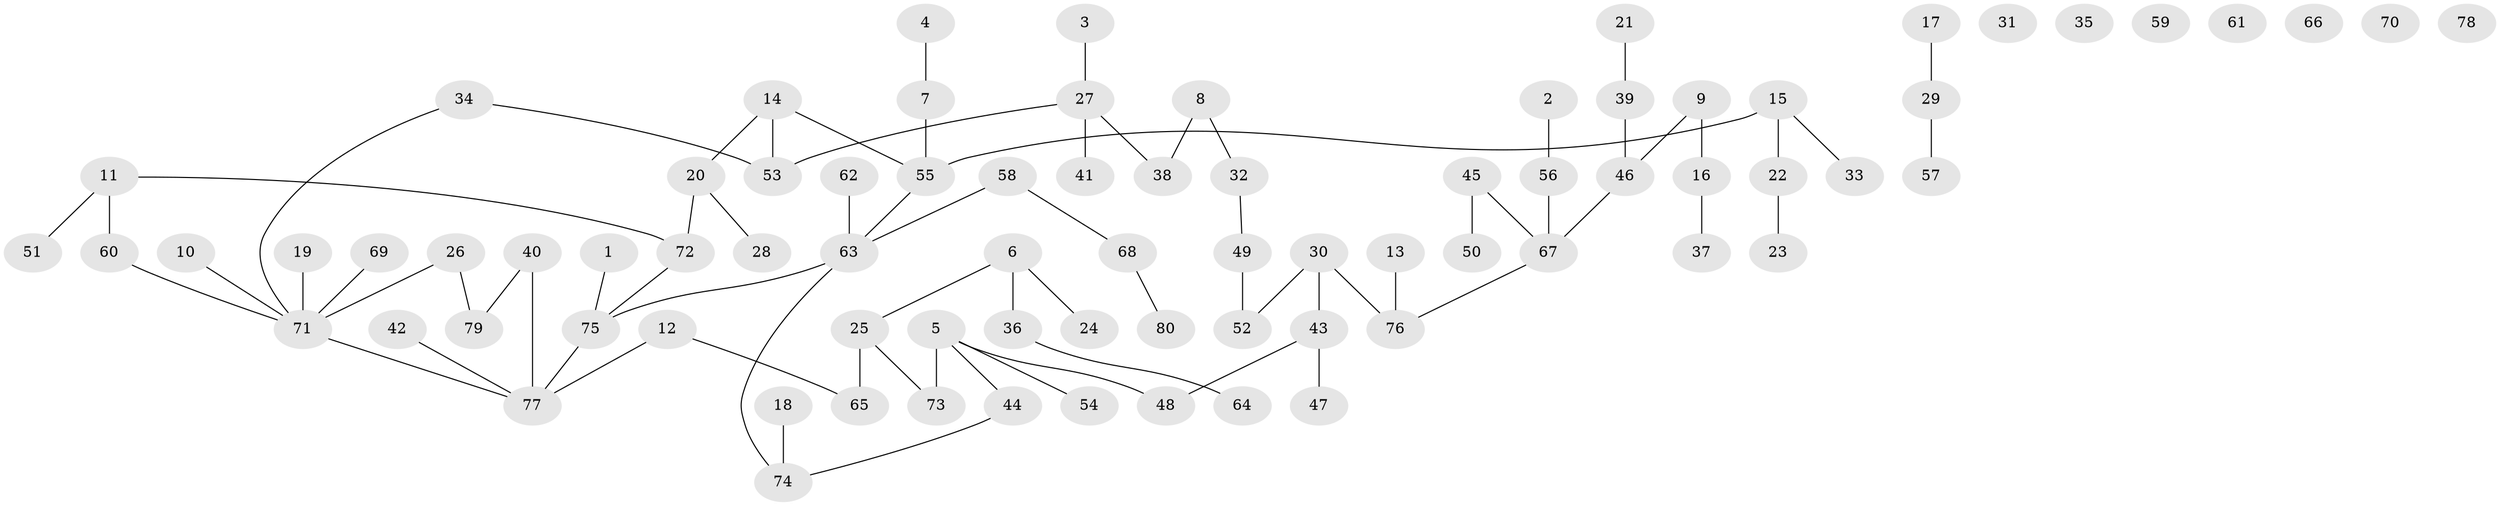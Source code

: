 // coarse degree distribution, {1: 0.43636363636363634, 4: 0.05454545454545454, 3: 0.10909090909090909, 2: 0.18181818181818182, 5: 0.03636363636363636, 0: 0.12727272727272726, 7: 0.03636363636363636, 6: 0.01818181818181818}
// Generated by graph-tools (version 1.1) at 2025/41/03/06/25 10:41:24]
// undirected, 80 vertices, 77 edges
graph export_dot {
graph [start="1"]
  node [color=gray90,style=filled];
  1;
  2;
  3;
  4;
  5;
  6;
  7;
  8;
  9;
  10;
  11;
  12;
  13;
  14;
  15;
  16;
  17;
  18;
  19;
  20;
  21;
  22;
  23;
  24;
  25;
  26;
  27;
  28;
  29;
  30;
  31;
  32;
  33;
  34;
  35;
  36;
  37;
  38;
  39;
  40;
  41;
  42;
  43;
  44;
  45;
  46;
  47;
  48;
  49;
  50;
  51;
  52;
  53;
  54;
  55;
  56;
  57;
  58;
  59;
  60;
  61;
  62;
  63;
  64;
  65;
  66;
  67;
  68;
  69;
  70;
  71;
  72;
  73;
  74;
  75;
  76;
  77;
  78;
  79;
  80;
  1 -- 75;
  2 -- 56;
  3 -- 27;
  4 -- 7;
  5 -- 44;
  5 -- 48;
  5 -- 54;
  5 -- 73;
  6 -- 24;
  6 -- 25;
  6 -- 36;
  7 -- 55;
  8 -- 32;
  8 -- 38;
  9 -- 16;
  9 -- 46;
  10 -- 71;
  11 -- 51;
  11 -- 60;
  11 -- 72;
  12 -- 65;
  12 -- 77;
  13 -- 76;
  14 -- 20;
  14 -- 53;
  14 -- 55;
  15 -- 22;
  15 -- 33;
  15 -- 55;
  16 -- 37;
  17 -- 29;
  18 -- 74;
  19 -- 71;
  20 -- 28;
  20 -- 72;
  21 -- 39;
  22 -- 23;
  25 -- 65;
  25 -- 73;
  26 -- 71;
  26 -- 79;
  27 -- 38;
  27 -- 41;
  27 -- 53;
  29 -- 57;
  30 -- 43;
  30 -- 52;
  30 -- 76;
  32 -- 49;
  34 -- 53;
  34 -- 71;
  36 -- 64;
  39 -- 46;
  40 -- 77;
  40 -- 79;
  42 -- 77;
  43 -- 47;
  43 -- 48;
  44 -- 74;
  45 -- 50;
  45 -- 67;
  46 -- 67;
  49 -- 52;
  55 -- 63;
  56 -- 67;
  58 -- 63;
  58 -- 68;
  60 -- 71;
  62 -- 63;
  63 -- 74;
  63 -- 75;
  67 -- 76;
  68 -- 80;
  69 -- 71;
  71 -- 77;
  72 -- 75;
  75 -- 77;
}
